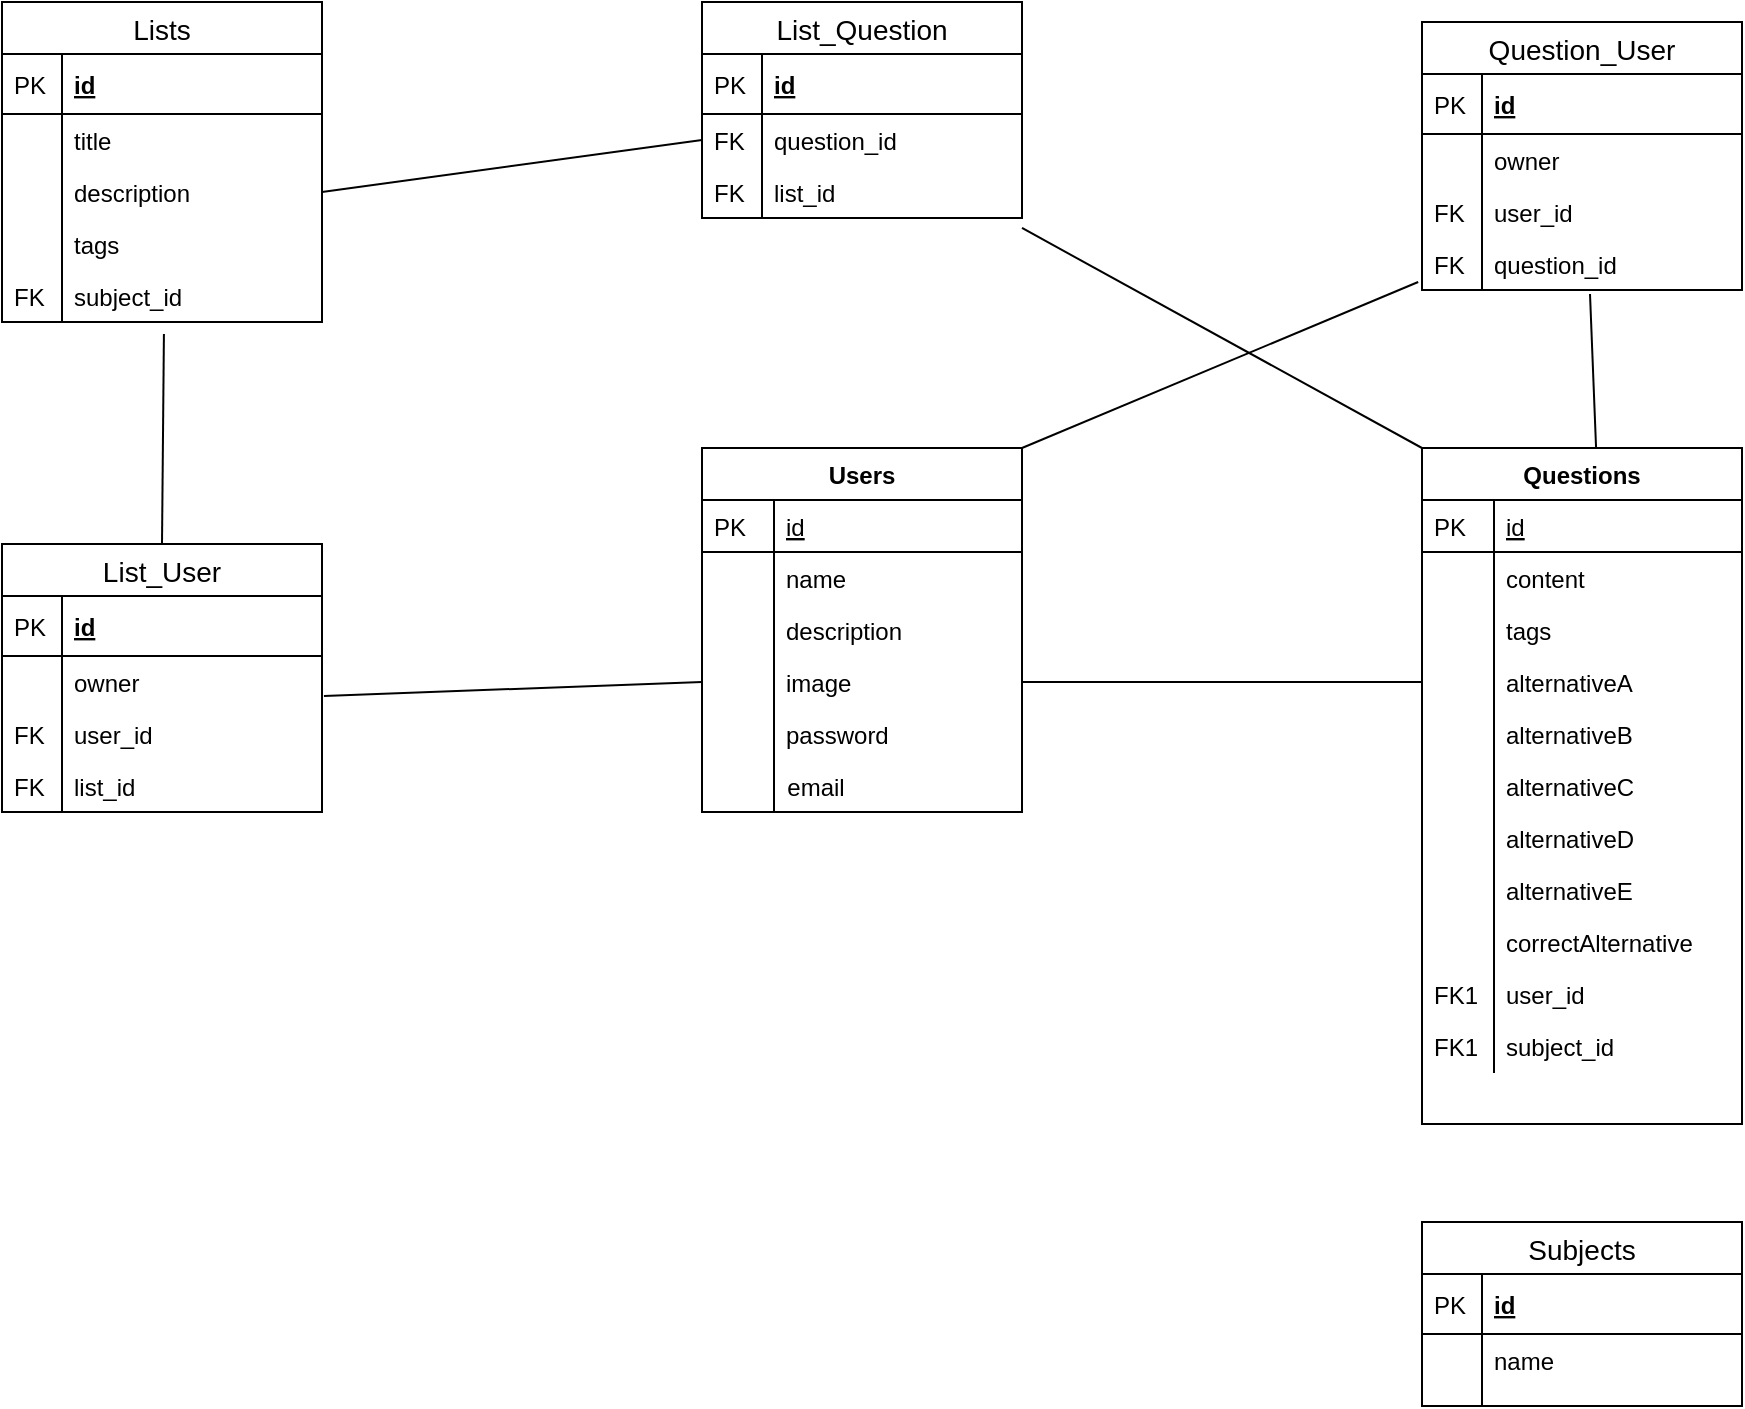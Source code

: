 <mxfile version="13.1.3" type="device"><diagram id="C5RBs43oDa-KdzZeNtuy" name="Page-1"><mxGraphModel dx="620" dy="703" grid="1" gridSize="10" guides="1" tooltips="1" connect="1" arrows="1" fold="1" page="1" pageScale="1" pageWidth="1169" pageHeight="827" math="0" shadow="0"><root><mxCell id="WIyWlLk6GJQsqaUBKTNV-0"/><mxCell id="WIyWlLk6GJQsqaUBKTNV-1" parent="WIyWlLk6GJQsqaUBKTNV-0"/><mxCell id="l1kX9zANXot7L7hKDxYi-64" value="" style="endArrow=none;html=1;entryX=0;entryY=0.5;entryDx=0;entryDy=0;exitX=0.5;exitY=0;exitDx=0;exitDy=0;strokeColor=none;" parent="WIyWlLk6GJQsqaUBKTNV-1" source="zkfFHV4jXpPFQw0GAbJ--51" target="l1kX9zANXot7L7hKDxYi-34" edge="1"><mxGeometry width="50" height="50" relative="1" as="geometry"><mxPoint x="360" y="270" as="sourcePoint"/><mxPoint x="410" y="220" as="targetPoint"/><Array as="points"><mxPoint x="370" y="155"/></Array></mxGeometry></mxCell><mxCell id="zkfFHV4jXpPFQw0GAbJ--51" value="Users" style="swimlane;fontStyle=1;childLayout=stackLayout;horizontal=1;startSize=26;horizontalStack=0;resizeParent=1;resizeLast=0;collapsible=1;marginBottom=0;rounded=0;shadow=0;strokeWidth=1;" parent="WIyWlLk6GJQsqaUBKTNV-1" vertex="1"><mxGeometry x="500" y="323" width="160" height="182" as="geometry"><mxRectangle x="160" y="270" width="160" height="26" as="alternateBounds"/></mxGeometry></mxCell><mxCell id="zkfFHV4jXpPFQw0GAbJ--52" value="id" style="shape=partialRectangle;top=0;left=0;right=0;bottom=1;align=left;verticalAlign=top;fillColor=none;spacingLeft=40;spacingRight=4;overflow=hidden;rotatable=0;points=[[0,0.5],[1,0.5]];portConstraint=eastwest;dropTarget=0;rounded=0;shadow=0;strokeWidth=1;fontStyle=4" parent="zkfFHV4jXpPFQw0GAbJ--51" vertex="1"><mxGeometry y="26" width="160" height="26" as="geometry"/></mxCell><mxCell id="zkfFHV4jXpPFQw0GAbJ--53" value="PK" style="shape=partialRectangle;top=0;left=0;bottom=0;fillColor=none;align=left;verticalAlign=top;spacingLeft=4;spacingRight=4;overflow=hidden;rotatable=0;points=[];portConstraint=eastwest;part=1;" parent="zkfFHV4jXpPFQw0GAbJ--52" vertex="1" connectable="0"><mxGeometry width="36" height="26" as="geometry"/></mxCell><mxCell id="zkfFHV4jXpPFQw0GAbJ--54" value="name" style="shape=partialRectangle;top=0;left=0;right=0;bottom=0;align=left;verticalAlign=top;fillColor=none;spacingLeft=40;spacingRight=4;overflow=hidden;rotatable=0;points=[[0,0.5],[1,0.5]];portConstraint=eastwest;dropTarget=0;rounded=0;shadow=0;strokeWidth=1;" parent="zkfFHV4jXpPFQw0GAbJ--51" vertex="1"><mxGeometry y="52" width="160" height="26" as="geometry"/></mxCell><mxCell id="zkfFHV4jXpPFQw0GAbJ--55" value="" style="shape=partialRectangle;top=0;left=0;bottom=0;fillColor=none;align=left;verticalAlign=top;spacingLeft=4;spacingRight=4;overflow=hidden;rotatable=0;points=[];portConstraint=eastwest;part=1;" parent="zkfFHV4jXpPFQw0GAbJ--54" vertex="1" connectable="0"><mxGeometry width="36" height="26" as="geometry"/></mxCell><mxCell id="IZVUcr8gzQXQhe-Fr5r0-2" value="description" style="shape=partialRectangle;top=0;left=0;right=0;bottom=0;align=left;verticalAlign=top;fillColor=none;spacingLeft=40;spacingRight=4;overflow=hidden;rotatable=0;points=[[0,0.5],[1,0.5]];portConstraint=eastwest;dropTarget=0;rounded=0;shadow=0;strokeWidth=1;" vertex="1" parent="zkfFHV4jXpPFQw0GAbJ--51"><mxGeometry y="78" width="160" height="26" as="geometry"/></mxCell><mxCell id="IZVUcr8gzQXQhe-Fr5r0-3" value="" style="shape=partialRectangle;top=0;left=0;bottom=0;fillColor=none;align=left;verticalAlign=top;spacingLeft=4;spacingRight=4;overflow=hidden;rotatable=0;points=[];portConstraint=eastwest;part=1;" vertex="1" connectable="0" parent="IZVUcr8gzQXQhe-Fr5r0-2"><mxGeometry width="36" height="26" as="geometry"/></mxCell><mxCell id="IZVUcr8gzQXQhe-Fr5r0-4" value="image&#10;" style="shape=partialRectangle;top=0;left=0;right=0;bottom=0;align=left;verticalAlign=top;fillColor=none;spacingLeft=40;spacingRight=4;overflow=hidden;rotatable=0;points=[[0,0.5],[1,0.5]];portConstraint=eastwest;dropTarget=0;rounded=0;shadow=0;strokeWidth=1;" vertex="1" parent="zkfFHV4jXpPFQw0GAbJ--51"><mxGeometry y="104" width="160" height="26" as="geometry"/></mxCell><mxCell id="IZVUcr8gzQXQhe-Fr5r0-5" value="" style="shape=partialRectangle;top=0;left=0;bottom=0;fillColor=none;align=left;verticalAlign=top;spacingLeft=4;spacingRight=4;overflow=hidden;rotatable=0;points=[];portConstraint=eastwest;part=1;" vertex="1" connectable="0" parent="IZVUcr8gzQXQhe-Fr5r0-4"><mxGeometry width="36" height="26" as="geometry"/></mxCell><mxCell id="IZVUcr8gzQXQhe-Fr5r0-0" value="password" style="shape=partialRectangle;top=0;left=0;right=0;bottom=0;align=left;verticalAlign=top;fillColor=none;spacingLeft=40;spacingRight=4;overflow=hidden;rotatable=0;points=[[0,0.5],[1,0.5]];portConstraint=eastwest;dropTarget=0;rounded=0;shadow=0;strokeWidth=1;" vertex="1" parent="zkfFHV4jXpPFQw0GAbJ--51"><mxGeometry y="130" width="160" height="26" as="geometry"/></mxCell><mxCell id="IZVUcr8gzQXQhe-Fr5r0-1" value="" style="shape=partialRectangle;top=0;left=0;bottom=0;fillColor=none;align=left;verticalAlign=top;spacingLeft=4;spacingRight=4;overflow=hidden;rotatable=0;points=[];portConstraint=eastwest;part=1;" vertex="1" connectable="0" parent="IZVUcr8gzQXQhe-Fr5r0-0"><mxGeometry width="36" height="26" as="geometry"/></mxCell><mxCell id="l1kX9zANXot7L7hKDxYi-11" value="  email&#10;" style="shape=partialRectangle;top=0;left=0;right=0;bottom=0;align=left;verticalAlign=top;fillColor=none;spacingLeft=34;spacingRight=4;overflow=hidden;rotatable=0;points=[[0,0.5],[1,0.5]];portConstraint=eastwest;dropTarget=0;fontSize=12;" parent="zkfFHV4jXpPFQw0GAbJ--51" vertex="1"><mxGeometry y="156" width="160" height="26" as="geometry"/></mxCell><mxCell id="l1kX9zANXot7L7hKDxYi-12" value="" style="shape=partialRectangle;top=0;left=0;bottom=0;fillColor=none;align=left;verticalAlign=top;spacingLeft=4;spacingRight=4;overflow=hidden;rotatable=0;points=[];portConstraint=eastwest;part=1;fontSize=12;" parent="l1kX9zANXot7L7hKDxYi-11" vertex="1" connectable="0"><mxGeometry width="36" height="26" as="geometry"/></mxCell><mxCell id="zkfFHV4jXpPFQw0GAbJ--56" value="Questions" style="swimlane;fontStyle=1;childLayout=stackLayout;horizontal=1;startSize=26;horizontalStack=0;resizeParent=1;resizeLast=0;collapsible=1;marginBottom=0;rounded=0;shadow=0;strokeWidth=1;" parent="WIyWlLk6GJQsqaUBKTNV-1" vertex="1"><mxGeometry x="860" y="323" width="160" height="338" as="geometry"><mxRectangle x="400" y="270" width="160" height="26" as="alternateBounds"/></mxGeometry></mxCell><mxCell id="zkfFHV4jXpPFQw0GAbJ--57" value="id&#10;" style="shape=partialRectangle;top=0;left=0;right=0;bottom=1;align=left;verticalAlign=top;fillColor=none;spacingLeft=40;spacingRight=4;overflow=hidden;rotatable=0;points=[[0,0.5],[1,0.5]];portConstraint=eastwest;dropTarget=0;rounded=0;shadow=0;strokeWidth=1;fontStyle=4" parent="zkfFHV4jXpPFQw0GAbJ--56" vertex="1"><mxGeometry y="26" width="160" height="26" as="geometry"/></mxCell><mxCell id="zkfFHV4jXpPFQw0GAbJ--58" value="PK" style="shape=partialRectangle;top=0;left=0;bottom=0;fillColor=none;align=left;verticalAlign=top;spacingLeft=4;spacingRight=4;overflow=hidden;rotatable=0;points=[];portConstraint=eastwest;part=1;" parent="zkfFHV4jXpPFQw0GAbJ--57" vertex="1" connectable="0"><mxGeometry width="36" height="26" as="geometry"/></mxCell><mxCell id="l1kX9zANXot7L7hKDxYi-13" value="content&#10;" style="shape=partialRectangle;top=0;left=0;right=0;bottom=0;align=left;verticalAlign=top;fillColor=none;spacingLeft=40;spacingRight=4;overflow=hidden;rotatable=0;points=[[0,0.5],[1,0.5]];portConstraint=eastwest;dropTarget=0;rounded=0;shadow=0;strokeWidth=1;" parent="zkfFHV4jXpPFQw0GAbJ--56" vertex="1"><mxGeometry y="52" width="160" height="26" as="geometry"/></mxCell><mxCell id="l1kX9zANXot7L7hKDxYi-14" value="" style="shape=partialRectangle;top=0;left=0;bottom=0;fillColor=none;align=left;verticalAlign=top;spacingLeft=4;spacingRight=4;overflow=hidden;rotatable=0;points=[];portConstraint=eastwest;part=1;" parent="l1kX9zANXot7L7hKDxYi-13" vertex="1" connectable="0"><mxGeometry width="36" height="26" as="geometry"/></mxCell><mxCell id="l1kX9zANXot7L7hKDxYi-83" value="tags" style="shape=partialRectangle;top=0;left=0;right=0;bottom=0;align=left;verticalAlign=top;fillColor=none;spacingLeft=40;spacingRight=4;overflow=hidden;rotatable=0;points=[[0,0.5],[1,0.5]];portConstraint=eastwest;dropTarget=0;rounded=0;shadow=0;strokeWidth=1;" parent="zkfFHV4jXpPFQw0GAbJ--56" vertex="1"><mxGeometry y="78" width="160" height="26" as="geometry"/></mxCell><mxCell id="l1kX9zANXot7L7hKDxYi-84" value="" style="shape=partialRectangle;top=0;left=0;bottom=0;fillColor=none;align=left;verticalAlign=top;spacingLeft=4;spacingRight=4;overflow=hidden;rotatable=0;points=[];portConstraint=eastwest;part=1;" parent="l1kX9zANXot7L7hKDxYi-83" vertex="1" connectable="0"><mxGeometry width="36" height="26" as="geometry"/></mxCell><mxCell id="l1kX9zANXot7L7hKDxYi-15" value="alternativeA&#10;" style="shape=partialRectangle;top=0;left=0;right=0;bottom=0;align=left;verticalAlign=top;fillColor=none;spacingLeft=40;spacingRight=4;overflow=hidden;rotatable=0;points=[[0,0.5],[1,0.5]];portConstraint=eastwest;dropTarget=0;rounded=0;shadow=0;strokeWidth=1;" parent="zkfFHV4jXpPFQw0GAbJ--56" vertex="1"><mxGeometry y="104" width="160" height="26" as="geometry"/></mxCell><mxCell id="l1kX9zANXot7L7hKDxYi-16" value="" style="shape=partialRectangle;top=0;left=0;bottom=0;fillColor=none;align=left;verticalAlign=top;spacingLeft=4;spacingRight=4;overflow=hidden;rotatable=0;points=[];portConstraint=eastwest;part=1;" parent="l1kX9zANXot7L7hKDxYi-15" vertex="1" connectable="0"><mxGeometry width="36" height="26" as="geometry"/></mxCell><mxCell id="l1kX9zANXot7L7hKDxYi-17" value="alternativeB&#10;&#10;" style="shape=partialRectangle;top=0;left=0;right=0;bottom=0;align=left;verticalAlign=top;fillColor=none;spacingLeft=40;spacingRight=4;overflow=hidden;rotatable=0;points=[[0,0.5],[1,0.5]];portConstraint=eastwest;dropTarget=0;rounded=0;shadow=0;strokeWidth=1;" parent="zkfFHV4jXpPFQw0GAbJ--56" vertex="1"><mxGeometry y="130" width="160" height="26" as="geometry"/></mxCell><mxCell id="l1kX9zANXot7L7hKDxYi-18" value="" style="shape=partialRectangle;top=0;left=0;bottom=0;fillColor=none;align=left;verticalAlign=top;spacingLeft=4;spacingRight=4;overflow=hidden;rotatable=0;points=[];portConstraint=eastwest;part=1;" parent="l1kX9zANXot7L7hKDxYi-17" vertex="1" connectable="0"><mxGeometry width="36" height="26" as="geometry"/></mxCell><mxCell id="l1kX9zANXot7L7hKDxYi-19" value="alternativeC&#10;" style="shape=partialRectangle;top=0;left=0;right=0;bottom=0;align=left;verticalAlign=top;fillColor=none;spacingLeft=40;spacingRight=4;overflow=hidden;rotatable=0;points=[[0,0.5],[1,0.5]];portConstraint=eastwest;dropTarget=0;rounded=0;shadow=0;strokeWidth=1;" parent="zkfFHV4jXpPFQw0GAbJ--56" vertex="1"><mxGeometry y="156" width="160" height="26" as="geometry"/></mxCell><mxCell id="l1kX9zANXot7L7hKDxYi-20" value="" style="shape=partialRectangle;top=0;left=0;bottom=0;fillColor=none;align=left;verticalAlign=top;spacingLeft=4;spacingRight=4;overflow=hidden;rotatable=0;points=[];portConstraint=eastwest;part=1;" parent="l1kX9zANXot7L7hKDxYi-19" vertex="1" connectable="0"><mxGeometry width="36" height="26" as="geometry"/></mxCell><mxCell id="l1kX9zANXot7L7hKDxYi-21" value="alternativeD&#10;&#10;" style="shape=partialRectangle;top=0;left=0;right=0;bottom=0;align=left;verticalAlign=top;fillColor=none;spacingLeft=40;spacingRight=4;overflow=hidden;rotatable=0;points=[[0,0.5],[1,0.5]];portConstraint=eastwest;dropTarget=0;rounded=0;shadow=0;strokeWidth=1;" parent="zkfFHV4jXpPFQw0GAbJ--56" vertex="1"><mxGeometry y="182" width="160" height="26" as="geometry"/></mxCell><mxCell id="l1kX9zANXot7L7hKDxYi-22" value="" style="shape=partialRectangle;top=0;left=0;bottom=0;fillColor=none;align=left;verticalAlign=top;spacingLeft=4;spacingRight=4;overflow=hidden;rotatable=0;points=[];portConstraint=eastwest;part=1;" parent="l1kX9zANXot7L7hKDxYi-21" vertex="1" connectable="0"><mxGeometry width="36" height="26" as="geometry"/></mxCell><mxCell id="l1kX9zANXot7L7hKDxYi-23" value="alternativeE&#10;&#10;" style="shape=partialRectangle;top=0;left=0;right=0;bottom=0;align=left;verticalAlign=top;fillColor=none;spacingLeft=40;spacingRight=4;overflow=hidden;rotatable=0;points=[[0,0.5],[1,0.5]];portConstraint=eastwest;dropTarget=0;rounded=0;shadow=0;strokeWidth=1;" parent="zkfFHV4jXpPFQw0GAbJ--56" vertex="1"><mxGeometry y="208" width="160" height="26" as="geometry"/></mxCell><mxCell id="l1kX9zANXot7L7hKDxYi-24" value="" style="shape=partialRectangle;top=0;left=0;bottom=0;fillColor=none;align=left;verticalAlign=top;spacingLeft=4;spacingRight=4;overflow=hidden;rotatable=0;points=[];portConstraint=eastwest;part=1;" parent="l1kX9zANXot7L7hKDxYi-23" vertex="1" connectable="0"><mxGeometry width="36" height="26" as="geometry"/></mxCell><mxCell id="l1kX9zANXot7L7hKDxYi-25" value="correctAlternative&#10;" style="shape=partialRectangle;top=0;left=0;right=0;bottom=0;align=left;verticalAlign=top;fillColor=none;spacingLeft=40;spacingRight=4;overflow=hidden;rotatable=0;points=[[0,0.5],[1,0.5]];portConstraint=eastwest;dropTarget=0;rounded=0;shadow=0;strokeWidth=1;" parent="zkfFHV4jXpPFQw0GAbJ--56" vertex="1"><mxGeometry y="234" width="160" height="26" as="geometry"/></mxCell><mxCell id="l1kX9zANXot7L7hKDxYi-26" value="" style="shape=partialRectangle;top=0;left=0;bottom=0;fillColor=none;align=left;verticalAlign=top;spacingLeft=4;spacingRight=4;overflow=hidden;rotatable=0;points=[];portConstraint=eastwest;part=1;" parent="l1kX9zANXot7L7hKDxYi-25" vertex="1" connectable="0"><mxGeometry width="36" height="26" as="geometry"/></mxCell><mxCell id="zkfFHV4jXpPFQw0GAbJ--59" value="user_id&#10;" style="shape=partialRectangle;top=0;left=0;right=0;bottom=0;align=left;verticalAlign=top;fillColor=none;spacingLeft=40;spacingRight=4;overflow=hidden;rotatable=0;points=[[0,0.5],[1,0.5]];portConstraint=eastwest;dropTarget=0;rounded=0;shadow=0;strokeWidth=1;" parent="zkfFHV4jXpPFQw0GAbJ--56" vertex="1"><mxGeometry y="260" width="160" height="26" as="geometry"/></mxCell><mxCell id="zkfFHV4jXpPFQw0GAbJ--60" value="FK1" style="shape=partialRectangle;top=0;left=0;bottom=0;fillColor=none;align=left;verticalAlign=top;spacingLeft=4;spacingRight=4;overflow=hidden;rotatable=0;points=[];portConstraint=eastwest;part=1;" parent="zkfFHV4jXpPFQw0GAbJ--59" vertex="1" connectable="0"><mxGeometry width="36" height="26" as="geometry"/></mxCell><mxCell id="l1kX9zANXot7L7hKDxYi-49" value="subject_id&#10;" style="shape=partialRectangle;top=0;left=0;right=0;bottom=0;align=left;verticalAlign=top;fillColor=none;spacingLeft=40;spacingRight=4;overflow=hidden;rotatable=0;points=[[0,0.5],[1,0.5]];portConstraint=eastwest;dropTarget=0;rounded=0;shadow=0;strokeWidth=1;" parent="zkfFHV4jXpPFQw0GAbJ--56" vertex="1"><mxGeometry y="286" width="160" height="26" as="geometry"/></mxCell><mxCell id="l1kX9zANXot7L7hKDxYi-50" value="FK1" style="shape=partialRectangle;top=0;left=0;bottom=0;fillColor=none;align=left;verticalAlign=top;spacingLeft=4;spacingRight=4;overflow=hidden;rotatable=0;points=[];portConstraint=eastwest;part=1;" parent="l1kX9zANXot7L7hKDxYi-49" vertex="1" connectable="0"><mxGeometry width="36" height="26" as="geometry"/></mxCell><mxCell id="l1kX9zANXot7L7hKDxYi-38" value="Subjects" style="swimlane;fontStyle=0;childLayout=stackLayout;horizontal=1;startSize=26;horizontalStack=0;resizeParent=1;resizeParentMax=0;resizeLast=0;collapsible=1;marginBottom=0;align=center;fontSize=14;" parent="WIyWlLk6GJQsqaUBKTNV-1" vertex="1"><mxGeometry x="860" y="710" width="160" height="92" as="geometry"><mxRectangle x="150" y="480" width="90" height="26" as="alternateBounds"/></mxGeometry></mxCell><mxCell id="l1kX9zANXot7L7hKDxYi-39" value="id" style="shape=partialRectangle;top=0;left=0;right=0;bottom=1;align=left;verticalAlign=middle;fillColor=none;spacingLeft=34;spacingRight=4;overflow=hidden;rotatable=0;points=[[0,0.5],[1,0.5]];portConstraint=eastwest;dropTarget=0;fontStyle=5;fontSize=12;" parent="l1kX9zANXot7L7hKDxYi-38" vertex="1"><mxGeometry y="26" width="160" height="30" as="geometry"/></mxCell><mxCell id="l1kX9zANXot7L7hKDxYi-40" value="PK" style="shape=partialRectangle;top=0;left=0;bottom=0;fillColor=none;align=left;verticalAlign=middle;spacingLeft=4;spacingRight=4;overflow=hidden;rotatable=0;points=[];portConstraint=eastwest;part=1;fontSize=12;" parent="l1kX9zANXot7L7hKDxYi-39" vertex="1" connectable="0"><mxGeometry width="30" height="30" as="geometry"/></mxCell><mxCell id="l1kX9zANXot7L7hKDxYi-41" value="name" style="shape=partialRectangle;top=0;left=0;right=0;bottom=0;align=left;verticalAlign=top;fillColor=none;spacingLeft=34;spacingRight=4;overflow=hidden;rotatable=0;points=[[0,0.5],[1,0.5]];portConstraint=eastwest;dropTarget=0;fontSize=12;" parent="l1kX9zANXot7L7hKDxYi-38" vertex="1"><mxGeometry y="56" width="160" height="26" as="geometry"/></mxCell><mxCell id="l1kX9zANXot7L7hKDxYi-42" value="" style="shape=partialRectangle;top=0;left=0;bottom=0;fillColor=none;align=left;verticalAlign=top;spacingLeft=4;spacingRight=4;overflow=hidden;rotatable=0;points=[];portConstraint=eastwest;part=1;fontSize=12;" parent="l1kX9zANXot7L7hKDxYi-41" vertex="1" connectable="0"><mxGeometry width="30" height="26" as="geometry"/></mxCell><mxCell id="l1kX9zANXot7L7hKDxYi-47" value="" style="shape=partialRectangle;top=0;left=0;right=0;bottom=0;align=left;verticalAlign=top;fillColor=none;spacingLeft=34;spacingRight=4;overflow=hidden;rotatable=0;points=[[0,0.5],[1,0.5]];portConstraint=eastwest;dropTarget=0;fontSize=12;" parent="l1kX9zANXot7L7hKDxYi-38" vertex="1"><mxGeometry y="82" width="160" height="10" as="geometry"/></mxCell><mxCell id="l1kX9zANXot7L7hKDxYi-48" value="" style="shape=partialRectangle;top=0;left=0;bottom=0;fillColor=none;align=left;verticalAlign=top;spacingLeft=4;spacingRight=4;overflow=hidden;rotatable=0;points=[];portConstraint=eastwest;part=1;fontSize=12;" parent="l1kX9zANXot7L7hKDxYi-47" vertex="1" connectable="0"><mxGeometry width="30" height="10" as="geometry"/></mxCell><mxCell id="l1kX9zANXot7L7hKDxYi-27" value="Lists" style="swimlane;fontStyle=0;childLayout=stackLayout;horizontal=1;startSize=26;horizontalStack=0;resizeParent=1;resizeParentMax=0;resizeLast=0;collapsible=1;marginBottom=0;align=center;fontSize=14;" parent="WIyWlLk6GJQsqaUBKTNV-1" vertex="1"><mxGeometry x="150" y="100" width="160" height="160" as="geometry"><mxRectangle x="400" y="50" width="60" height="26" as="alternateBounds"/></mxGeometry></mxCell><mxCell id="l1kX9zANXot7L7hKDxYi-28" value="id" style="shape=partialRectangle;top=0;left=0;right=0;bottom=1;align=left;verticalAlign=middle;fillColor=none;spacingLeft=34;spacingRight=4;overflow=hidden;rotatable=0;points=[[0,0.5],[1,0.5]];portConstraint=eastwest;dropTarget=0;fontStyle=5;fontSize=12;" parent="l1kX9zANXot7L7hKDxYi-27" vertex="1"><mxGeometry y="26" width="160" height="30" as="geometry"/></mxCell><mxCell id="l1kX9zANXot7L7hKDxYi-29" value="PK" style="shape=partialRectangle;top=0;left=0;bottom=0;fillColor=none;align=left;verticalAlign=middle;spacingLeft=4;spacingRight=4;overflow=hidden;rotatable=0;points=[];portConstraint=eastwest;part=1;fontSize=12;" parent="l1kX9zANXot7L7hKDxYi-28" vertex="1" connectable="0"><mxGeometry width="30" height="30" as="geometry"/></mxCell><mxCell id="l1kX9zANXot7L7hKDxYi-32" value="title" style="shape=partialRectangle;top=0;left=0;right=0;bottom=0;align=left;verticalAlign=top;fillColor=none;spacingLeft=34;spacingRight=4;overflow=hidden;rotatable=0;points=[[0,0.5],[1,0.5]];portConstraint=eastwest;dropTarget=0;fontSize=12;" parent="l1kX9zANXot7L7hKDxYi-27" vertex="1"><mxGeometry y="56" width="160" height="26" as="geometry"/></mxCell><mxCell id="l1kX9zANXot7L7hKDxYi-33" value="" style="shape=partialRectangle;top=0;left=0;bottom=0;fillColor=none;align=left;verticalAlign=top;spacingLeft=4;spacingRight=4;overflow=hidden;rotatable=0;points=[];portConstraint=eastwest;part=1;fontSize=12;" parent="l1kX9zANXot7L7hKDxYi-32" vertex="1" connectable="0"><mxGeometry width="30" height="26" as="geometry"/></mxCell><mxCell id="l1kX9zANXot7L7hKDxYi-34" value="description" style="shape=partialRectangle;top=0;left=0;right=0;bottom=0;align=left;verticalAlign=top;fillColor=none;spacingLeft=34;spacingRight=4;overflow=hidden;rotatable=0;points=[[0,0.5],[1,0.5]];portConstraint=eastwest;dropTarget=0;fontSize=12;" parent="l1kX9zANXot7L7hKDxYi-27" vertex="1"><mxGeometry y="82" width="160" height="26" as="geometry"/></mxCell><mxCell id="l1kX9zANXot7L7hKDxYi-35" value="" style="shape=partialRectangle;top=0;left=0;bottom=0;fillColor=none;align=left;verticalAlign=top;spacingLeft=4;spacingRight=4;overflow=hidden;rotatable=0;points=[];portConstraint=eastwest;part=1;fontSize=12;" parent="l1kX9zANXot7L7hKDxYi-34" vertex="1" connectable="0"><mxGeometry width="30" height="26" as="geometry"/></mxCell><mxCell id="l1kX9zANXot7L7hKDxYi-81" value="tags" style="shape=partialRectangle;top=0;left=0;right=0;bottom=0;align=left;verticalAlign=top;fillColor=none;spacingLeft=34;spacingRight=4;overflow=hidden;rotatable=0;points=[[0,0.5],[1,0.5]];portConstraint=eastwest;dropTarget=0;fontSize=12;" parent="l1kX9zANXot7L7hKDxYi-27" vertex="1"><mxGeometry y="108" width="160" height="26" as="geometry"/></mxCell><mxCell id="l1kX9zANXot7L7hKDxYi-82" value="" style="shape=partialRectangle;top=0;left=0;bottom=0;fillColor=none;align=left;verticalAlign=top;spacingLeft=4;spacingRight=4;overflow=hidden;rotatable=0;points=[];portConstraint=eastwest;part=1;fontSize=12;" parent="l1kX9zANXot7L7hKDxYi-81" vertex="1" connectable="0"><mxGeometry width="30" height="26" as="geometry"/></mxCell><mxCell id="l1kX9zANXot7L7hKDxYi-53" value="subject_id" style="shape=partialRectangle;top=0;left=0;right=0;bottom=0;align=left;verticalAlign=top;fillColor=none;spacingLeft=34;spacingRight=4;overflow=hidden;rotatable=0;points=[[0,0.5],[1,0.5]];portConstraint=eastwest;dropTarget=0;fontSize=12;" parent="l1kX9zANXot7L7hKDxYi-27" vertex="1"><mxGeometry y="134" width="160" height="26" as="geometry"/></mxCell><mxCell id="l1kX9zANXot7L7hKDxYi-54" value="FK" style="shape=partialRectangle;top=0;left=0;bottom=0;fillColor=none;align=left;verticalAlign=top;spacingLeft=4;spacingRight=4;overflow=hidden;rotatable=0;points=[];portConstraint=eastwest;part=1;fontSize=12;" parent="l1kX9zANXot7L7hKDxYi-53" vertex="1" connectable="0"><mxGeometry width="30" height="26" as="geometry"/></mxCell><mxCell id="IZVUcr8gzQXQhe-Fr5r0-32" value="Question_User" style="swimlane;fontStyle=0;childLayout=stackLayout;horizontal=1;startSize=26;horizontalStack=0;resizeParent=1;resizeParentMax=0;resizeLast=0;collapsible=1;marginBottom=0;align=center;fontSize=14;" vertex="1" parent="WIyWlLk6GJQsqaUBKTNV-1"><mxGeometry x="860" y="110" width="160" height="134" as="geometry"><mxRectangle x="400" y="50" width="60" height="26" as="alternateBounds"/></mxGeometry></mxCell><mxCell id="IZVUcr8gzQXQhe-Fr5r0-33" value="id" style="shape=partialRectangle;top=0;left=0;right=0;bottom=1;align=left;verticalAlign=middle;fillColor=none;spacingLeft=34;spacingRight=4;overflow=hidden;rotatable=0;points=[[0,0.5],[1,0.5]];portConstraint=eastwest;dropTarget=0;fontStyle=5;fontSize=12;" vertex="1" parent="IZVUcr8gzQXQhe-Fr5r0-32"><mxGeometry y="26" width="160" height="30" as="geometry"/></mxCell><mxCell id="IZVUcr8gzQXQhe-Fr5r0-34" value="PK" style="shape=partialRectangle;top=0;left=0;bottom=0;fillColor=none;align=left;verticalAlign=middle;spacingLeft=4;spacingRight=4;overflow=hidden;rotatable=0;points=[];portConstraint=eastwest;part=1;fontSize=12;" vertex="1" connectable="0" parent="IZVUcr8gzQXQhe-Fr5r0-33"><mxGeometry width="30" height="30" as="geometry"/></mxCell><mxCell id="IZVUcr8gzQXQhe-Fr5r0-35" value="owner" style="shape=partialRectangle;top=0;left=0;right=0;bottom=0;align=left;verticalAlign=top;fillColor=none;spacingLeft=34;spacingRight=4;overflow=hidden;rotatable=0;points=[[0,0.5],[1,0.5]];portConstraint=eastwest;dropTarget=0;fontSize=12;" vertex="1" parent="IZVUcr8gzQXQhe-Fr5r0-32"><mxGeometry y="56" width="160" height="26" as="geometry"/></mxCell><mxCell id="IZVUcr8gzQXQhe-Fr5r0-36" value="" style="shape=partialRectangle;top=0;left=0;bottom=0;fillColor=none;align=left;verticalAlign=top;spacingLeft=4;spacingRight=4;overflow=hidden;rotatable=0;points=[];portConstraint=eastwest;part=1;fontSize=12;" vertex="1" connectable="0" parent="IZVUcr8gzQXQhe-Fr5r0-35"><mxGeometry width="30" height="26" as="geometry"/></mxCell><mxCell id="IZVUcr8gzQXQhe-Fr5r0-37" value="user_id" style="shape=partialRectangle;top=0;left=0;right=0;bottom=0;align=left;verticalAlign=top;fillColor=none;spacingLeft=34;spacingRight=4;overflow=hidden;rotatable=0;points=[[0,0.5],[1,0.5]];portConstraint=eastwest;dropTarget=0;fontSize=12;" vertex="1" parent="IZVUcr8gzQXQhe-Fr5r0-32"><mxGeometry y="82" width="160" height="26" as="geometry"/></mxCell><mxCell id="IZVUcr8gzQXQhe-Fr5r0-38" value="FK" style="shape=partialRectangle;top=0;left=0;bottom=0;fillColor=none;align=left;verticalAlign=top;spacingLeft=4;spacingRight=4;overflow=hidden;rotatable=0;points=[];portConstraint=eastwest;part=1;fontSize=12;" vertex="1" connectable="0" parent="IZVUcr8gzQXQhe-Fr5r0-37"><mxGeometry width="30" height="26" as="geometry"/></mxCell><mxCell id="IZVUcr8gzQXQhe-Fr5r0-39" value="question_id" style="shape=partialRectangle;top=0;left=0;right=0;bottom=0;align=left;verticalAlign=top;fillColor=none;spacingLeft=34;spacingRight=4;overflow=hidden;rotatable=0;points=[[0,0.5],[1,0.5]];portConstraint=eastwest;dropTarget=0;fontSize=12;" vertex="1" parent="IZVUcr8gzQXQhe-Fr5r0-32"><mxGeometry y="108" width="160" height="26" as="geometry"/></mxCell><mxCell id="IZVUcr8gzQXQhe-Fr5r0-40" value="FK" style="shape=partialRectangle;top=0;left=0;bottom=0;fillColor=none;align=left;verticalAlign=top;spacingLeft=4;spacingRight=4;overflow=hidden;rotatable=0;points=[];portConstraint=eastwest;part=1;fontSize=12;" vertex="1" connectable="0" parent="IZVUcr8gzQXQhe-Fr5r0-39"><mxGeometry width="30" height="26" as="geometry"/></mxCell><mxCell id="l1kX9zANXot7L7hKDxYi-68" value="List_Question" style="swimlane;fontStyle=0;childLayout=stackLayout;horizontal=1;startSize=26;horizontalStack=0;resizeParent=1;resizeParentMax=0;resizeLast=0;collapsible=1;marginBottom=0;align=center;fontSize=14;" parent="WIyWlLk6GJQsqaUBKTNV-1" vertex="1"><mxGeometry x="500" y="100" width="160" height="108" as="geometry"><mxRectangle x="110" y="280" width="60" height="26" as="alternateBounds"/></mxGeometry></mxCell><mxCell id="l1kX9zANXot7L7hKDxYi-69" value="id" style="shape=partialRectangle;top=0;left=0;right=0;bottom=1;align=left;verticalAlign=middle;fillColor=none;spacingLeft=34;spacingRight=4;overflow=hidden;rotatable=0;points=[[0,0.5],[1,0.5]];portConstraint=eastwest;dropTarget=0;fontStyle=5;fontSize=12;" parent="l1kX9zANXot7L7hKDxYi-68" vertex="1"><mxGeometry y="26" width="160" height="30" as="geometry"/></mxCell><mxCell id="l1kX9zANXot7L7hKDxYi-70" value="PK" style="shape=partialRectangle;top=0;left=0;bottom=0;fillColor=none;align=left;verticalAlign=middle;spacingLeft=4;spacingRight=4;overflow=hidden;rotatable=0;points=[];portConstraint=eastwest;part=1;fontSize=12;" parent="l1kX9zANXot7L7hKDxYi-69" vertex="1" connectable="0"><mxGeometry width="30" height="30" as="geometry"/></mxCell><mxCell id="l1kX9zANXot7L7hKDxYi-75" value="question_id" style="shape=partialRectangle;top=0;left=0;right=0;bottom=0;align=left;verticalAlign=top;fillColor=none;spacingLeft=34;spacingRight=4;overflow=hidden;rotatable=0;points=[[0,0.5],[1,0.5]];portConstraint=eastwest;dropTarget=0;fontSize=12;" parent="l1kX9zANXot7L7hKDxYi-68" vertex="1"><mxGeometry y="56" width="160" height="26" as="geometry"/></mxCell><mxCell id="l1kX9zANXot7L7hKDxYi-76" value="FK" style="shape=partialRectangle;top=0;left=0;bottom=0;fillColor=none;align=left;verticalAlign=top;spacingLeft=4;spacingRight=4;overflow=hidden;rotatable=0;points=[];portConstraint=eastwest;part=1;fontSize=12;" parent="l1kX9zANXot7L7hKDxYi-75" vertex="1" connectable="0"><mxGeometry width="30" height="26" as="geometry"/></mxCell><mxCell id="l1kX9zANXot7L7hKDxYi-77" value="list_id" style="shape=partialRectangle;top=0;left=0;right=0;bottom=0;align=left;verticalAlign=top;fillColor=none;spacingLeft=34;spacingRight=4;overflow=hidden;rotatable=0;points=[[0,0.5],[1,0.5]];portConstraint=eastwest;dropTarget=0;fontSize=12;" parent="l1kX9zANXot7L7hKDxYi-68" vertex="1"><mxGeometry y="82" width="160" height="26" as="geometry"/></mxCell><mxCell id="l1kX9zANXot7L7hKDxYi-78" value="FK" style="shape=partialRectangle;top=0;left=0;bottom=0;fillColor=none;align=left;verticalAlign=top;spacingLeft=4;spacingRight=4;overflow=hidden;rotatable=0;points=[];portConstraint=eastwest;part=1;fontSize=12;" parent="l1kX9zANXot7L7hKDxYi-77" vertex="1" connectable="0"><mxGeometry width="30" height="26" as="geometry"/></mxCell><mxCell id="IZVUcr8gzQXQhe-Fr5r0-19" value="List_User" style="swimlane;fontStyle=0;childLayout=stackLayout;horizontal=1;startSize=26;horizontalStack=0;resizeParent=1;resizeParentMax=0;resizeLast=0;collapsible=1;marginBottom=0;align=center;fontSize=14;" vertex="1" parent="WIyWlLk6GJQsqaUBKTNV-1"><mxGeometry x="150" y="371" width="160" height="134" as="geometry"><mxRectangle x="400" y="50" width="60" height="26" as="alternateBounds"/></mxGeometry></mxCell><mxCell id="IZVUcr8gzQXQhe-Fr5r0-20" value="id" style="shape=partialRectangle;top=0;left=0;right=0;bottom=1;align=left;verticalAlign=middle;fillColor=none;spacingLeft=34;spacingRight=4;overflow=hidden;rotatable=0;points=[[0,0.5],[1,0.5]];portConstraint=eastwest;dropTarget=0;fontStyle=5;fontSize=12;" vertex="1" parent="IZVUcr8gzQXQhe-Fr5r0-19"><mxGeometry y="26" width="160" height="30" as="geometry"/></mxCell><mxCell id="IZVUcr8gzQXQhe-Fr5r0-21" value="PK" style="shape=partialRectangle;top=0;left=0;bottom=0;fillColor=none;align=left;verticalAlign=middle;spacingLeft=4;spacingRight=4;overflow=hidden;rotatable=0;points=[];portConstraint=eastwest;part=1;fontSize=12;" vertex="1" connectable="0" parent="IZVUcr8gzQXQhe-Fr5r0-20"><mxGeometry width="30" height="30" as="geometry"/></mxCell><mxCell id="IZVUcr8gzQXQhe-Fr5r0-22" value="owner" style="shape=partialRectangle;top=0;left=0;right=0;bottom=0;align=left;verticalAlign=top;fillColor=none;spacingLeft=34;spacingRight=4;overflow=hidden;rotatable=0;points=[[0,0.5],[1,0.5]];portConstraint=eastwest;dropTarget=0;fontSize=12;" vertex="1" parent="IZVUcr8gzQXQhe-Fr5r0-19"><mxGeometry y="56" width="160" height="26" as="geometry"/></mxCell><mxCell id="IZVUcr8gzQXQhe-Fr5r0-23" value="" style="shape=partialRectangle;top=0;left=0;bottom=0;fillColor=none;align=left;verticalAlign=top;spacingLeft=4;spacingRight=4;overflow=hidden;rotatable=0;points=[];portConstraint=eastwest;part=1;fontSize=12;" vertex="1" connectable="0" parent="IZVUcr8gzQXQhe-Fr5r0-22"><mxGeometry width="30" height="26" as="geometry"/></mxCell><mxCell id="IZVUcr8gzQXQhe-Fr5r0-28" value="user_id" style="shape=partialRectangle;top=0;left=0;right=0;bottom=0;align=left;verticalAlign=top;fillColor=none;spacingLeft=34;spacingRight=4;overflow=hidden;rotatable=0;points=[[0,0.5],[1,0.5]];portConstraint=eastwest;dropTarget=0;fontSize=12;" vertex="1" parent="IZVUcr8gzQXQhe-Fr5r0-19"><mxGeometry y="82" width="160" height="26" as="geometry"/></mxCell><mxCell id="IZVUcr8gzQXQhe-Fr5r0-29" value="FK" style="shape=partialRectangle;top=0;left=0;bottom=0;fillColor=none;align=left;verticalAlign=top;spacingLeft=4;spacingRight=4;overflow=hidden;rotatable=0;points=[];portConstraint=eastwest;part=1;fontSize=12;" vertex="1" connectable="0" parent="IZVUcr8gzQXQhe-Fr5r0-28"><mxGeometry width="30" height="26" as="geometry"/></mxCell><mxCell id="IZVUcr8gzQXQhe-Fr5r0-30" value="list_id" style="shape=partialRectangle;top=0;left=0;right=0;bottom=0;align=left;verticalAlign=top;fillColor=none;spacingLeft=34;spacingRight=4;overflow=hidden;rotatable=0;points=[[0,0.5],[1,0.5]];portConstraint=eastwest;dropTarget=0;fontSize=12;" vertex="1" parent="IZVUcr8gzQXQhe-Fr5r0-19"><mxGeometry y="108" width="160" height="26" as="geometry"/></mxCell><mxCell id="IZVUcr8gzQXQhe-Fr5r0-31" value="FK" style="shape=partialRectangle;top=0;left=0;bottom=0;fillColor=none;align=left;verticalAlign=top;spacingLeft=4;spacingRight=4;overflow=hidden;rotatable=0;points=[];portConstraint=eastwest;part=1;fontSize=12;" vertex="1" connectable="0" parent="IZVUcr8gzQXQhe-Fr5r0-30"><mxGeometry width="30" height="26" as="geometry"/></mxCell><mxCell id="IZVUcr8gzQXQhe-Fr5r0-41" value="" style="endArrow=none;html=1;entryX=1;entryY=1.192;entryDx=0;entryDy=0;entryPerimeter=0;exitX=0;exitY=0;exitDx=0;exitDy=0;" edge="1" parent="WIyWlLk6GJQsqaUBKTNV-1" source="zkfFHV4jXpPFQw0GAbJ--56" target="l1kX9zANXot7L7hKDxYi-77"><mxGeometry width="50" height="50" relative="1" as="geometry"><mxPoint x="590" y="320" as="sourcePoint"/><mxPoint x="640" y="270" as="targetPoint"/></mxGeometry></mxCell><mxCell id="IZVUcr8gzQXQhe-Fr5r0-42" value="" style="endArrow=none;html=1;entryX=0.5;entryY=0;entryDx=0;entryDy=0;exitX=0.506;exitY=1.231;exitDx=0;exitDy=0;exitPerimeter=0;" edge="1" parent="WIyWlLk6GJQsqaUBKTNV-1" source="l1kX9zANXot7L7hKDxYi-53" target="IZVUcr8gzQXQhe-Fr5r0-19"><mxGeometry width="50" height="50" relative="1" as="geometry"><mxPoint x="360" y="350" as="sourcePoint"/><mxPoint x="420" y="300" as="targetPoint"/></mxGeometry></mxCell><mxCell id="IZVUcr8gzQXQhe-Fr5r0-43" value="" style="endArrow=none;html=1;exitX=1.006;exitY=0.769;exitDx=0;exitDy=0;exitPerimeter=0;entryX=0;entryY=0.5;entryDx=0;entryDy=0;" edge="1" parent="WIyWlLk6GJQsqaUBKTNV-1" source="IZVUcr8gzQXQhe-Fr5r0-22" target="IZVUcr8gzQXQhe-Fr5r0-4"><mxGeometry width="50" height="50" relative="1" as="geometry"><mxPoint x="350" y="439" as="sourcePoint"/><mxPoint x="400" y="389" as="targetPoint"/></mxGeometry></mxCell><mxCell id="IZVUcr8gzQXQhe-Fr5r0-44" value="" style="endArrow=none;html=1;exitX=1;exitY=0.5;exitDx=0;exitDy=0;entryX=0;entryY=0.5;entryDx=0;entryDy=0;" edge="1" parent="WIyWlLk6GJQsqaUBKTNV-1" source="l1kX9zANXot7L7hKDxYi-34" target="l1kX9zANXot7L7hKDxYi-75"><mxGeometry width="50" height="50" relative="1" as="geometry"><mxPoint x="400" y="210" as="sourcePoint"/><mxPoint x="450" y="160" as="targetPoint"/></mxGeometry></mxCell><mxCell id="IZVUcr8gzQXQhe-Fr5r0-45" value="" style="endArrow=none;html=1;exitX=0.525;exitY=1.077;exitDx=0;exitDy=0;exitPerimeter=0;entryX=0.544;entryY=0;entryDx=0;entryDy=0;entryPerimeter=0;" edge="1" parent="WIyWlLk6GJQsqaUBKTNV-1" source="IZVUcr8gzQXQhe-Fr5r0-39" target="zkfFHV4jXpPFQw0GAbJ--56"><mxGeometry width="50" height="50" relative="1" as="geometry"><mxPoint x="1060" y="310" as="sourcePoint"/><mxPoint x="1110" y="260" as="targetPoint"/></mxGeometry></mxCell><mxCell id="IZVUcr8gzQXQhe-Fr5r0-46" value="" style="endArrow=none;html=1;entryX=0;entryY=0.5;entryDx=0;entryDy=0;exitX=1;exitY=0.5;exitDx=0;exitDy=0;" edge="1" parent="WIyWlLk6GJQsqaUBKTNV-1" source="IZVUcr8gzQXQhe-Fr5r0-4" target="l1kX9zANXot7L7hKDxYi-15"><mxGeometry width="50" height="50" relative="1" as="geometry"><mxPoint x="800" y="530" as="sourcePoint"/><mxPoint x="850" y="480" as="targetPoint"/></mxGeometry></mxCell><mxCell id="IZVUcr8gzQXQhe-Fr5r0-47" value="" style="endArrow=none;html=1;exitX=1;exitY=0;exitDx=0;exitDy=0;entryX=-0.012;entryY=0.846;entryDx=0;entryDy=0;entryPerimeter=0;" edge="1" parent="WIyWlLk6GJQsqaUBKTNV-1" source="zkfFHV4jXpPFQw0GAbJ--51" target="IZVUcr8gzQXQhe-Fr5r0-39"><mxGeometry width="50" height="50" relative="1" as="geometry"><mxPoint x="670" y="330" as="sourcePoint"/><mxPoint x="720" y="280" as="targetPoint"/></mxGeometry></mxCell></root></mxGraphModel></diagram></mxfile>